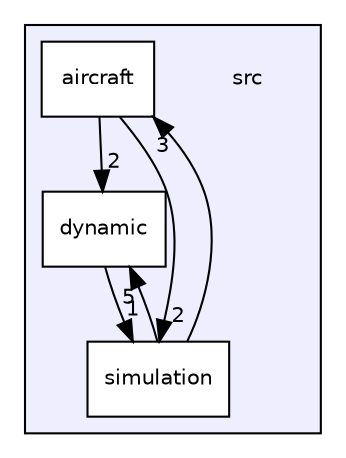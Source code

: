 digraph "src" {
  compound=true
  node [ fontsize="10", fontname="Helvetica"];
  edge [ labelfontsize="10", labelfontname="Helvetica"];
  subgraph clusterdir_68267d1309a1af8e8297ef4c3efbcdba {
    graph [ bgcolor="#eeeeff", pencolor="black", label="" URL="dir_68267d1309a1af8e8297ef4c3efbcdba.html"];
    dir_68267d1309a1af8e8297ef4c3efbcdba [shape=plaintext label="src"];
  dir_90d6d3b7fc4e97e0c118e24a6d21bc0e [shape=box label="aircraft" fillcolor="white" style="filled" URL="dir_90d6d3b7fc4e97e0c118e24a6d21bc0e.html"];
  dir_101da30fc6c118b726c448f5a6ab9e53 [shape=box label="dynamic" fillcolor="white" style="filled" URL="dir_101da30fc6c118b726c448f5a6ab9e53.html"];
  dir_d73d1ee04cc237a5854777ea99c55872 [shape=box label="simulation" fillcolor="white" style="filled" URL="dir_d73d1ee04cc237a5854777ea99c55872.html"];
  }
  dir_101da30fc6c118b726c448f5a6ab9e53->dir_d73d1ee04cc237a5854777ea99c55872 [headlabel="1", labeldistance=1.5 headhref="dir_000002_000003.html"];
  dir_d73d1ee04cc237a5854777ea99c55872->dir_101da30fc6c118b726c448f5a6ab9e53 [headlabel="5", labeldistance=1.5 headhref="dir_000003_000002.html"];
  dir_d73d1ee04cc237a5854777ea99c55872->dir_90d6d3b7fc4e97e0c118e24a6d21bc0e [headlabel="3", labeldistance=1.5 headhref="dir_000003_000001.html"];
  dir_90d6d3b7fc4e97e0c118e24a6d21bc0e->dir_101da30fc6c118b726c448f5a6ab9e53 [headlabel="2", labeldistance=1.5 headhref="dir_000001_000002.html"];
  dir_90d6d3b7fc4e97e0c118e24a6d21bc0e->dir_d73d1ee04cc237a5854777ea99c55872 [headlabel="2", labeldistance=1.5 headhref="dir_000001_000003.html"];
}
